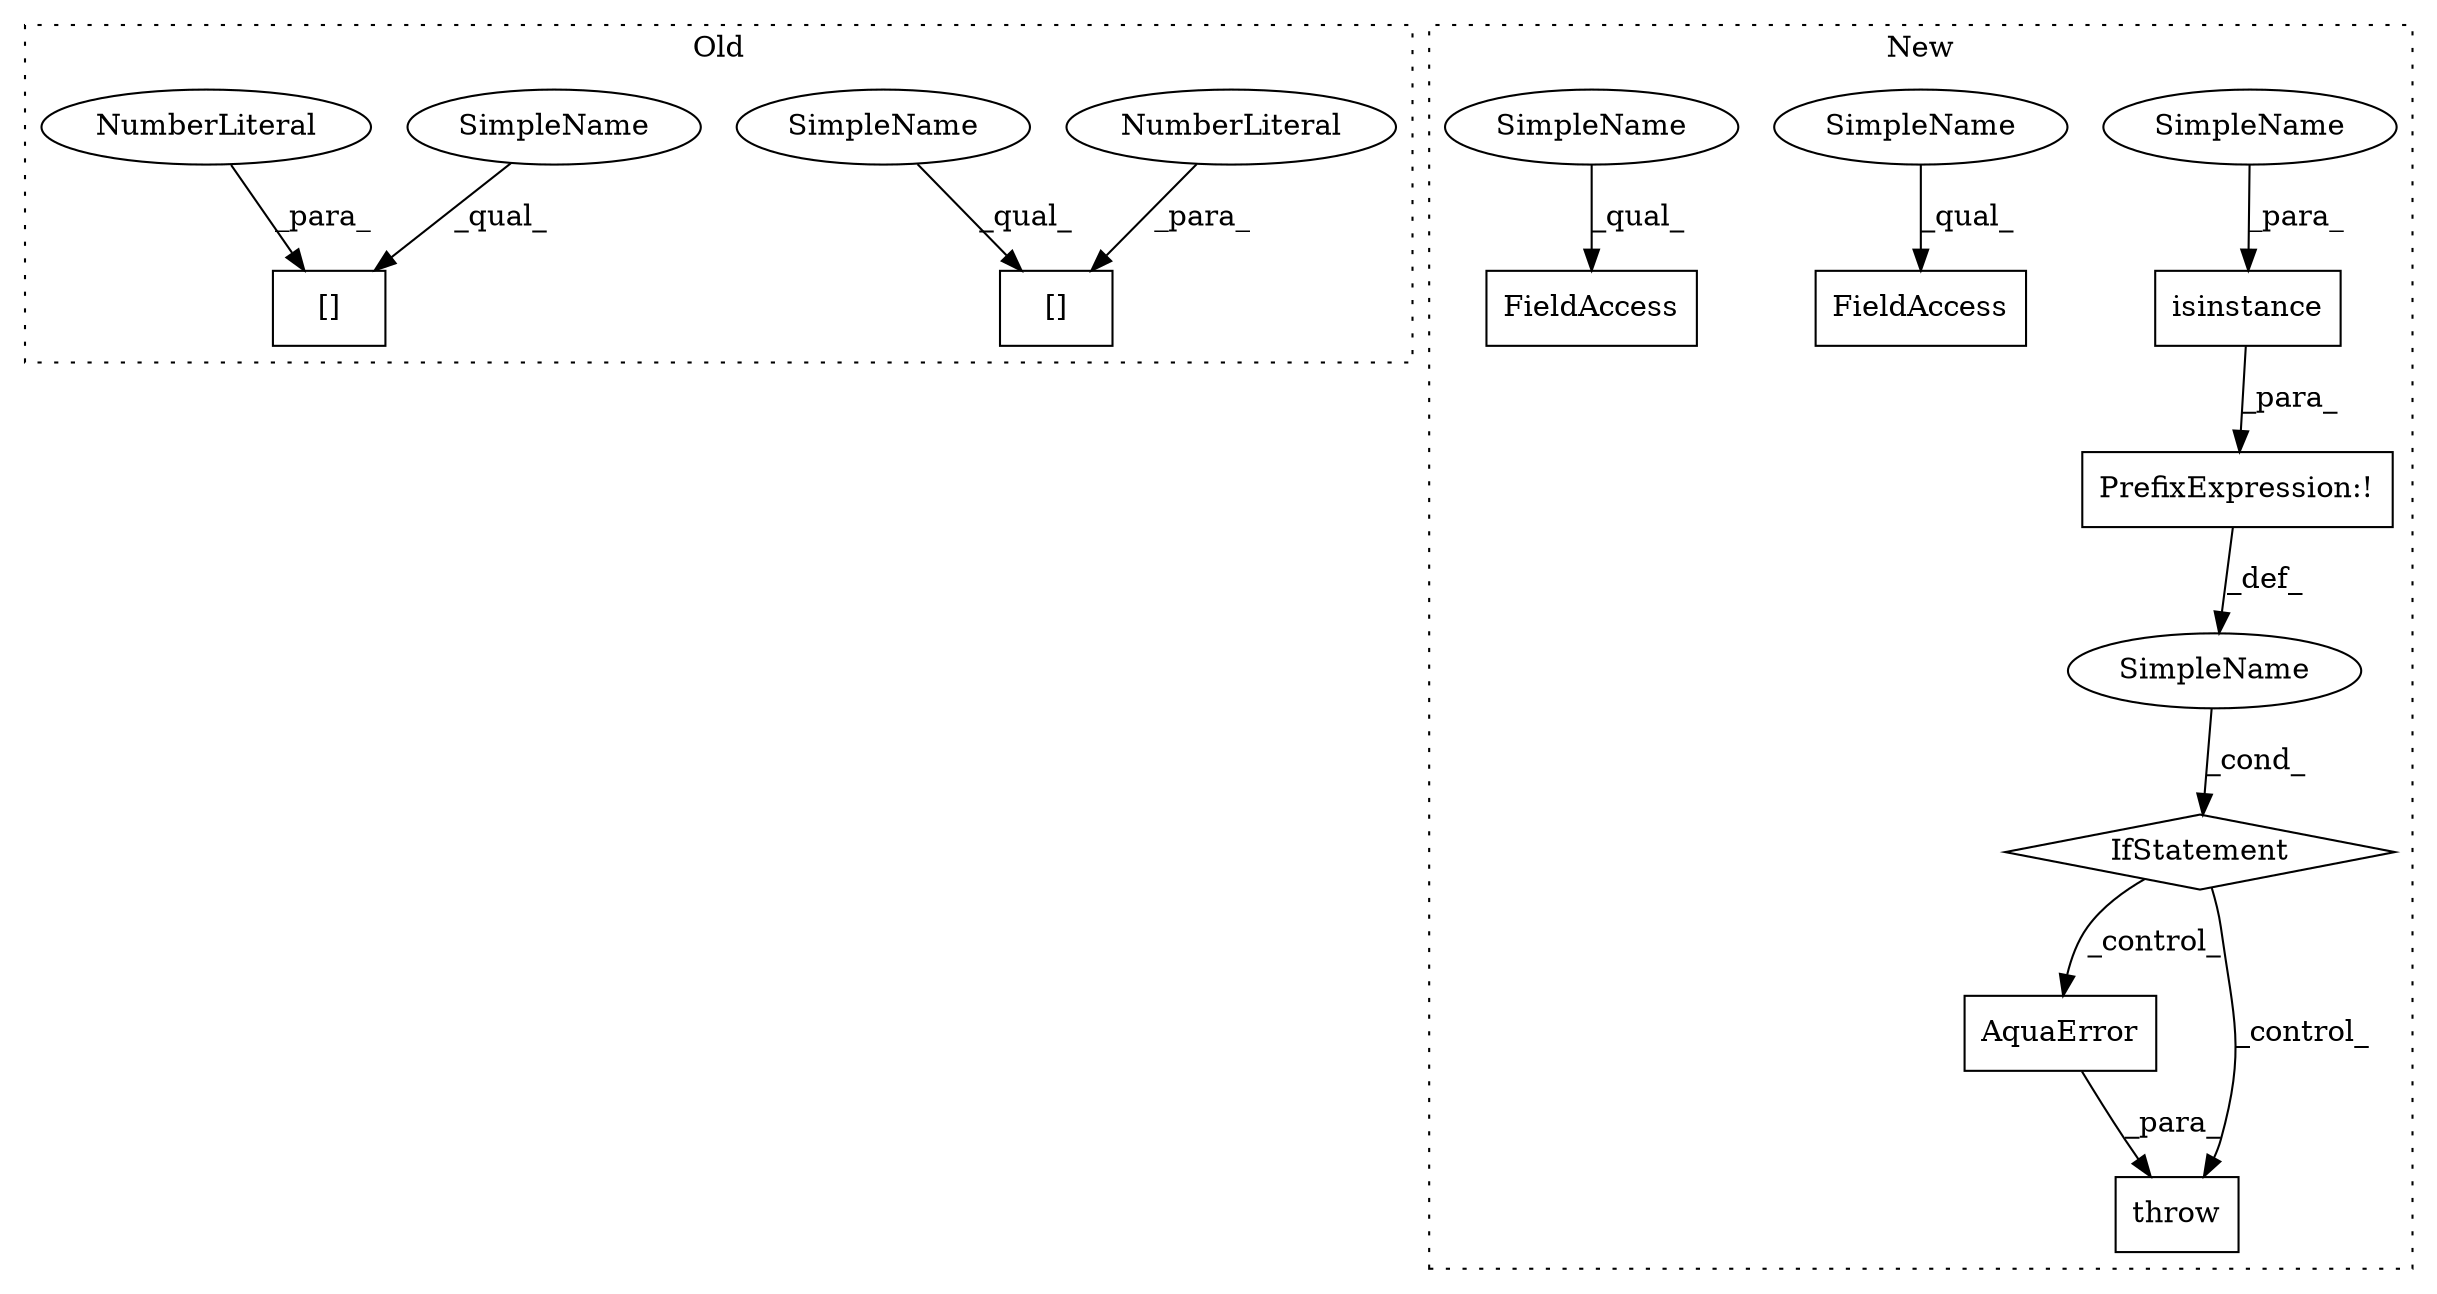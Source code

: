 digraph G {
subgraph cluster0 {
1 [label="[]" a="2" s="1362,1369" l="6,1" shape="box"];
8 [label="NumberLiteral" a="34" s="1368" l="1" shape="ellipse"];
9 [label="[]" a="2" s="1406,1413" l="6,1" shape="box"];
10 [label="NumberLiteral" a="34" s="1412" l="1" shape="ellipse"];
13 [label="SimpleName" a="42" s="1362" l="5" shape="ellipse"];
14 [label="SimpleName" a="42" s="1406" l="5" shape="ellipse"];
label = "Old";
style="dotted";
}
subgraph cluster1 {
2 [label="AquaError" a="32" s="1527,1610" l="10,1" shape="box"];
3 [label="IfStatement" a="25" s="1344,1372" l="4,2" shape="diamond"];
4 [label="SimpleName" a="42" s="" l="" shape="ellipse"];
5 [label="throw" a="53" s="1521" l="6" shape="box"];
6 [label="isinstance" a="32" s="1349,1371" l="11,1" shape="box"];
7 [label="PrefixExpression:!" a="38" s="1348" l="1" shape="box"];
11 [label="FieldAccess" a="22" s="1412" l="14" shape="box"];
12 [label="FieldAccess" a="22" s="1464" l="14" shape="box"];
15 [label="SimpleName" a="42" s="1360" l="5" shape="ellipse"];
16 [label="SimpleName" a="42" s="1464" l="5" shape="ellipse"];
17 [label="SimpleName" a="42" s="1412" l="5" shape="ellipse"];
label = "New";
style="dotted";
}
2 -> 5 [label="_para_"];
3 -> 2 [label="_control_"];
3 -> 5 [label="_control_"];
4 -> 3 [label="_cond_"];
6 -> 7 [label="_para_"];
7 -> 4 [label="_def_"];
8 -> 1 [label="_para_"];
10 -> 9 [label="_para_"];
13 -> 1 [label="_qual_"];
14 -> 9 [label="_qual_"];
15 -> 6 [label="_para_"];
16 -> 12 [label="_qual_"];
17 -> 11 [label="_qual_"];
}